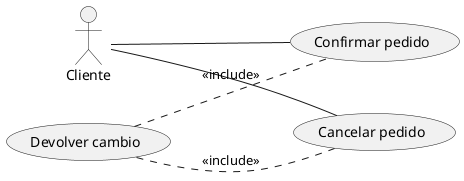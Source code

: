 @startuml
left to right direction
actor "Cliente" as cl
usecase "Confirmar pedido" as cop
usecase "Cancelar pedido" as cap
usecase "Devolver cambio" as dc
    cl -- cop
    cl -- cap
    dc .. cop : <<include>>
    dc .. cap : <<include>>
@enduml